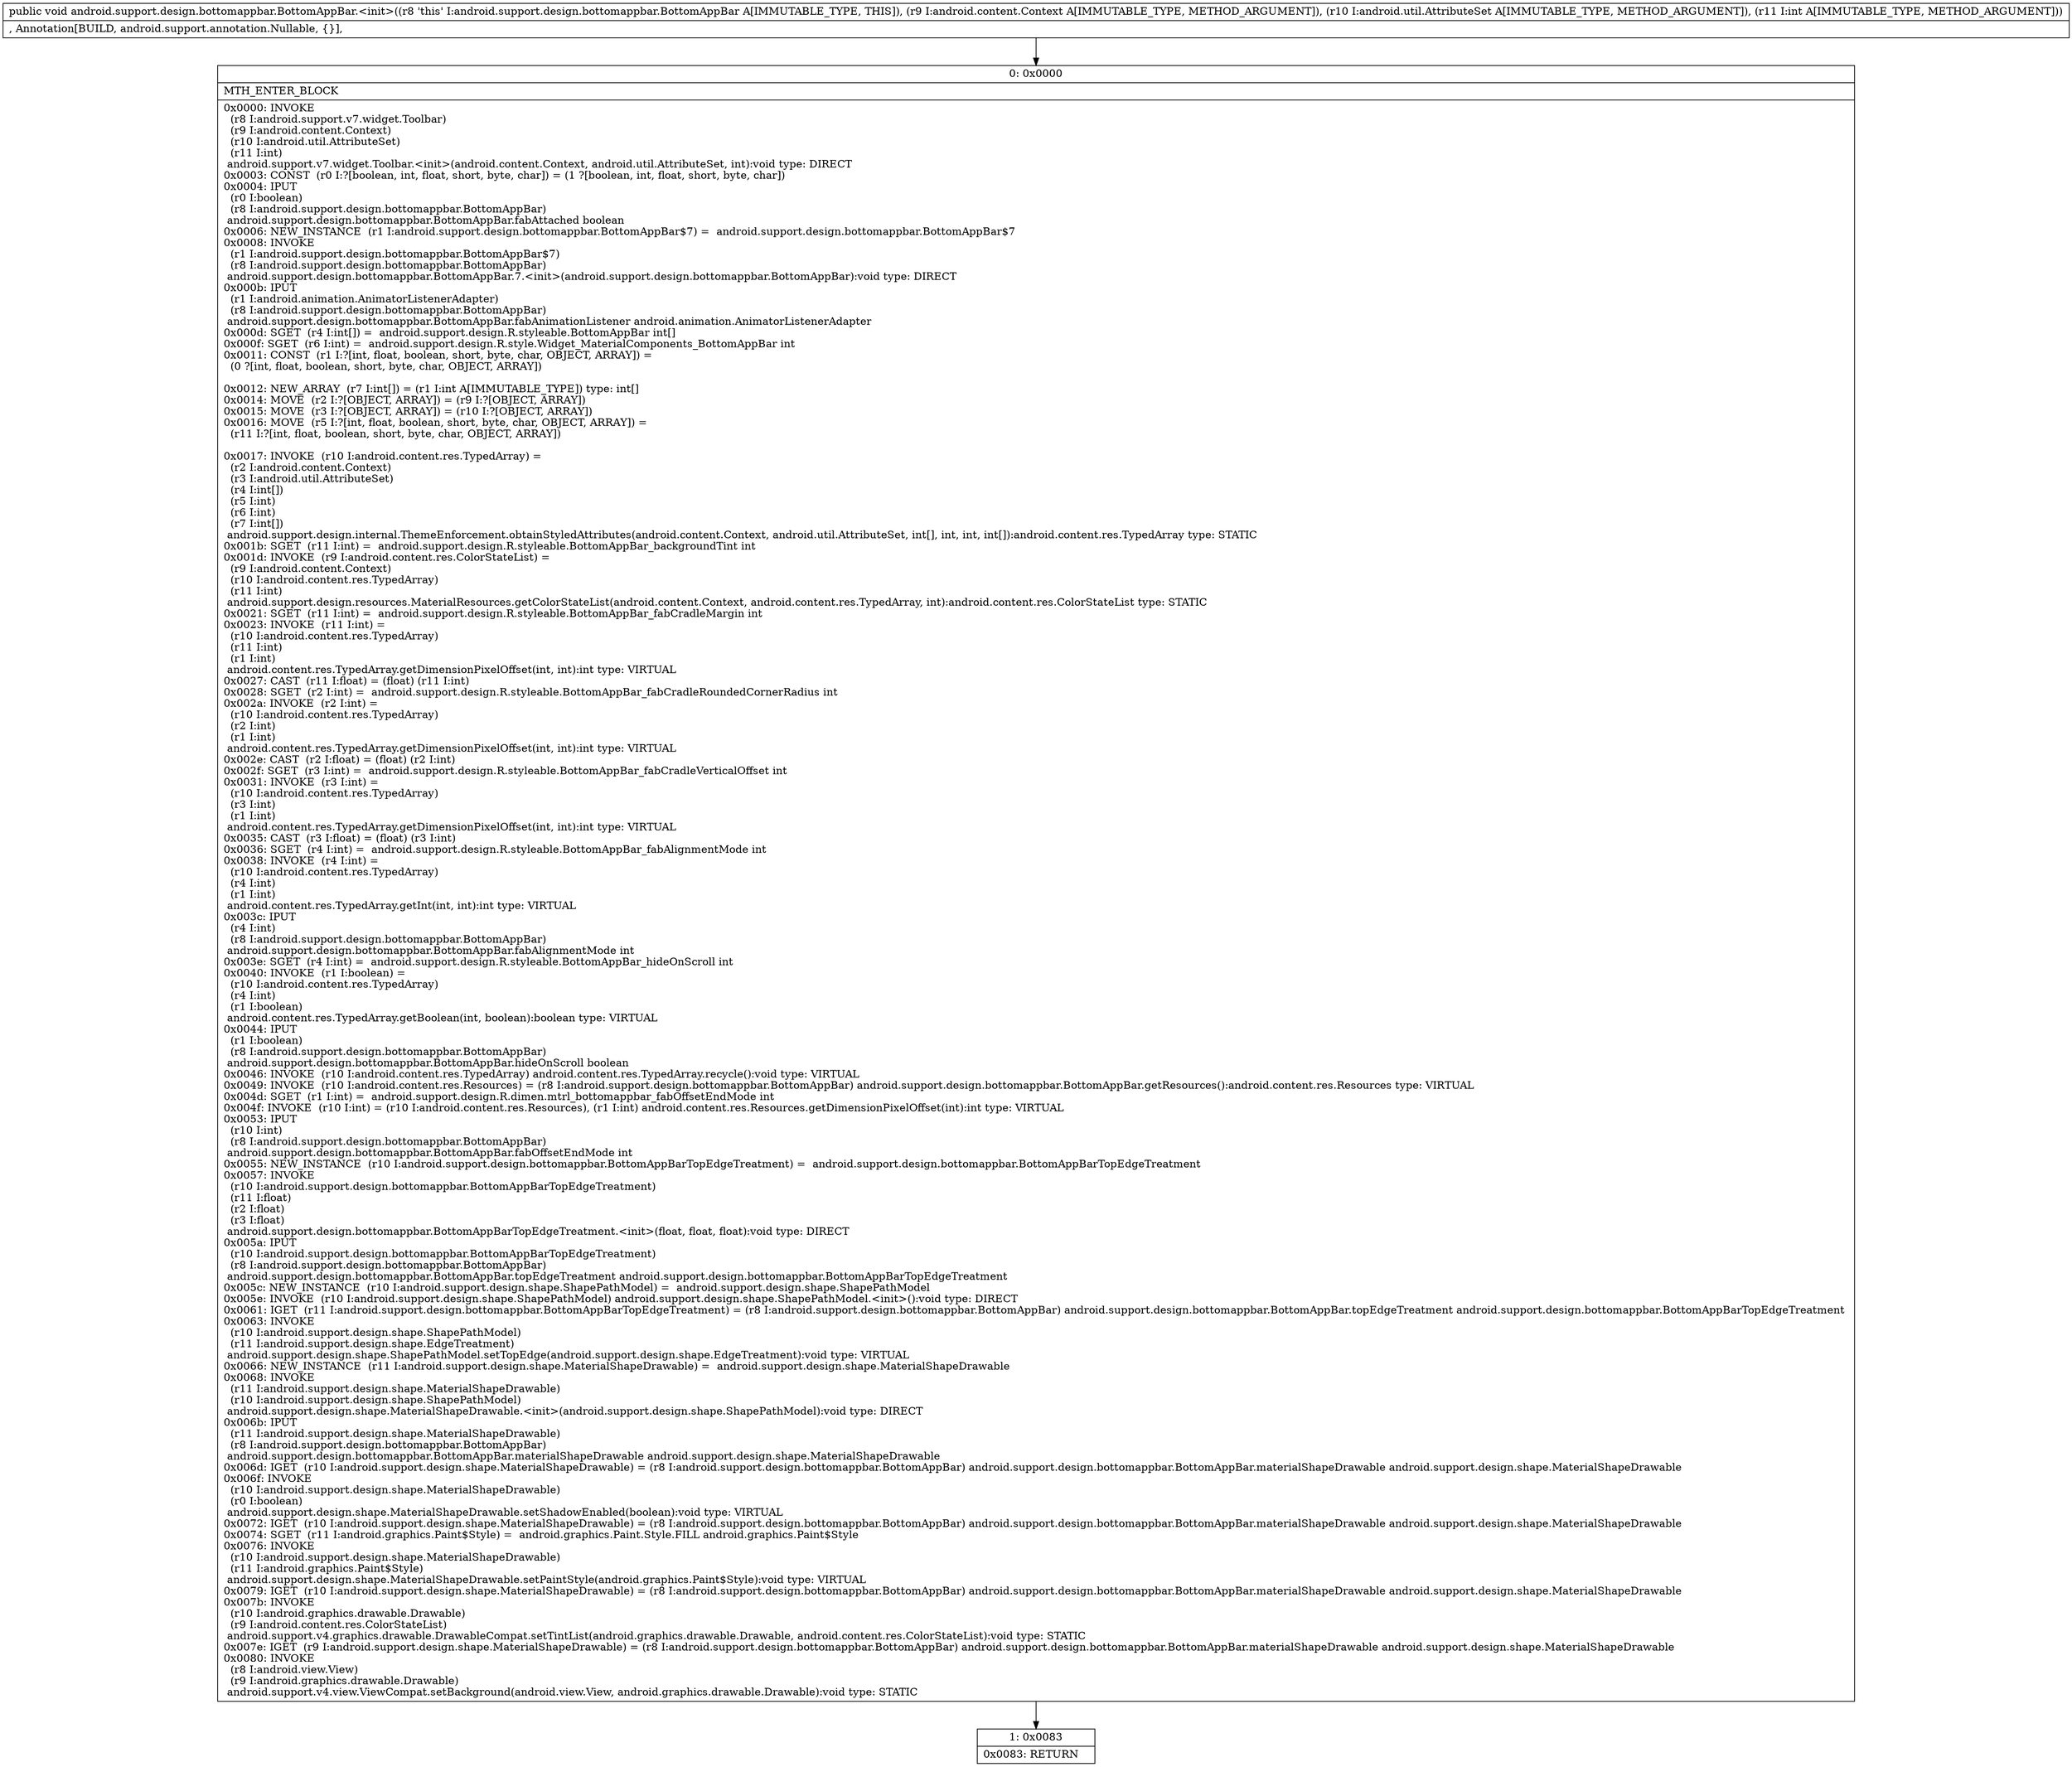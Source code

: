 digraph "CFG forandroid.support.design.bottomappbar.BottomAppBar.\<init\>(Landroid\/content\/Context;Landroid\/util\/AttributeSet;I)V" {
Node_0 [shape=record,label="{0\:\ 0x0000|MTH_ENTER_BLOCK\l|0x0000: INVOKE  \l  (r8 I:android.support.v7.widget.Toolbar)\l  (r9 I:android.content.Context)\l  (r10 I:android.util.AttributeSet)\l  (r11 I:int)\l android.support.v7.widget.Toolbar.\<init\>(android.content.Context, android.util.AttributeSet, int):void type: DIRECT \l0x0003: CONST  (r0 I:?[boolean, int, float, short, byte, char]) = (1 ?[boolean, int, float, short, byte, char]) \l0x0004: IPUT  \l  (r0 I:boolean)\l  (r8 I:android.support.design.bottomappbar.BottomAppBar)\l android.support.design.bottomappbar.BottomAppBar.fabAttached boolean \l0x0006: NEW_INSTANCE  (r1 I:android.support.design.bottomappbar.BottomAppBar$7) =  android.support.design.bottomappbar.BottomAppBar$7 \l0x0008: INVOKE  \l  (r1 I:android.support.design.bottomappbar.BottomAppBar$7)\l  (r8 I:android.support.design.bottomappbar.BottomAppBar)\l android.support.design.bottomappbar.BottomAppBar.7.\<init\>(android.support.design.bottomappbar.BottomAppBar):void type: DIRECT \l0x000b: IPUT  \l  (r1 I:android.animation.AnimatorListenerAdapter)\l  (r8 I:android.support.design.bottomappbar.BottomAppBar)\l android.support.design.bottomappbar.BottomAppBar.fabAnimationListener android.animation.AnimatorListenerAdapter \l0x000d: SGET  (r4 I:int[]) =  android.support.design.R.styleable.BottomAppBar int[] \l0x000f: SGET  (r6 I:int) =  android.support.design.R.style.Widget_MaterialComponents_BottomAppBar int \l0x0011: CONST  (r1 I:?[int, float, boolean, short, byte, char, OBJECT, ARRAY]) = \l  (0 ?[int, float, boolean, short, byte, char, OBJECT, ARRAY])\l \l0x0012: NEW_ARRAY  (r7 I:int[]) = (r1 I:int A[IMMUTABLE_TYPE]) type: int[] \l0x0014: MOVE  (r2 I:?[OBJECT, ARRAY]) = (r9 I:?[OBJECT, ARRAY]) \l0x0015: MOVE  (r3 I:?[OBJECT, ARRAY]) = (r10 I:?[OBJECT, ARRAY]) \l0x0016: MOVE  (r5 I:?[int, float, boolean, short, byte, char, OBJECT, ARRAY]) = \l  (r11 I:?[int, float, boolean, short, byte, char, OBJECT, ARRAY])\l \l0x0017: INVOKE  (r10 I:android.content.res.TypedArray) = \l  (r2 I:android.content.Context)\l  (r3 I:android.util.AttributeSet)\l  (r4 I:int[])\l  (r5 I:int)\l  (r6 I:int)\l  (r7 I:int[])\l android.support.design.internal.ThemeEnforcement.obtainStyledAttributes(android.content.Context, android.util.AttributeSet, int[], int, int, int[]):android.content.res.TypedArray type: STATIC \l0x001b: SGET  (r11 I:int) =  android.support.design.R.styleable.BottomAppBar_backgroundTint int \l0x001d: INVOKE  (r9 I:android.content.res.ColorStateList) = \l  (r9 I:android.content.Context)\l  (r10 I:android.content.res.TypedArray)\l  (r11 I:int)\l android.support.design.resources.MaterialResources.getColorStateList(android.content.Context, android.content.res.TypedArray, int):android.content.res.ColorStateList type: STATIC \l0x0021: SGET  (r11 I:int) =  android.support.design.R.styleable.BottomAppBar_fabCradleMargin int \l0x0023: INVOKE  (r11 I:int) = \l  (r10 I:android.content.res.TypedArray)\l  (r11 I:int)\l  (r1 I:int)\l android.content.res.TypedArray.getDimensionPixelOffset(int, int):int type: VIRTUAL \l0x0027: CAST  (r11 I:float) = (float) (r11 I:int) \l0x0028: SGET  (r2 I:int) =  android.support.design.R.styleable.BottomAppBar_fabCradleRoundedCornerRadius int \l0x002a: INVOKE  (r2 I:int) = \l  (r10 I:android.content.res.TypedArray)\l  (r2 I:int)\l  (r1 I:int)\l android.content.res.TypedArray.getDimensionPixelOffset(int, int):int type: VIRTUAL \l0x002e: CAST  (r2 I:float) = (float) (r2 I:int) \l0x002f: SGET  (r3 I:int) =  android.support.design.R.styleable.BottomAppBar_fabCradleVerticalOffset int \l0x0031: INVOKE  (r3 I:int) = \l  (r10 I:android.content.res.TypedArray)\l  (r3 I:int)\l  (r1 I:int)\l android.content.res.TypedArray.getDimensionPixelOffset(int, int):int type: VIRTUAL \l0x0035: CAST  (r3 I:float) = (float) (r3 I:int) \l0x0036: SGET  (r4 I:int) =  android.support.design.R.styleable.BottomAppBar_fabAlignmentMode int \l0x0038: INVOKE  (r4 I:int) = \l  (r10 I:android.content.res.TypedArray)\l  (r4 I:int)\l  (r1 I:int)\l android.content.res.TypedArray.getInt(int, int):int type: VIRTUAL \l0x003c: IPUT  \l  (r4 I:int)\l  (r8 I:android.support.design.bottomappbar.BottomAppBar)\l android.support.design.bottomappbar.BottomAppBar.fabAlignmentMode int \l0x003e: SGET  (r4 I:int) =  android.support.design.R.styleable.BottomAppBar_hideOnScroll int \l0x0040: INVOKE  (r1 I:boolean) = \l  (r10 I:android.content.res.TypedArray)\l  (r4 I:int)\l  (r1 I:boolean)\l android.content.res.TypedArray.getBoolean(int, boolean):boolean type: VIRTUAL \l0x0044: IPUT  \l  (r1 I:boolean)\l  (r8 I:android.support.design.bottomappbar.BottomAppBar)\l android.support.design.bottomappbar.BottomAppBar.hideOnScroll boolean \l0x0046: INVOKE  (r10 I:android.content.res.TypedArray) android.content.res.TypedArray.recycle():void type: VIRTUAL \l0x0049: INVOKE  (r10 I:android.content.res.Resources) = (r8 I:android.support.design.bottomappbar.BottomAppBar) android.support.design.bottomappbar.BottomAppBar.getResources():android.content.res.Resources type: VIRTUAL \l0x004d: SGET  (r1 I:int) =  android.support.design.R.dimen.mtrl_bottomappbar_fabOffsetEndMode int \l0x004f: INVOKE  (r10 I:int) = (r10 I:android.content.res.Resources), (r1 I:int) android.content.res.Resources.getDimensionPixelOffset(int):int type: VIRTUAL \l0x0053: IPUT  \l  (r10 I:int)\l  (r8 I:android.support.design.bottomappbar.BottomAppBar)\l android.support.design.bottomappbar.BottomAppBar.fabOffsetEndMode int \l0x0055: NEW_INSTANCE  (r10 I:android.support.design.bottomappbar.BottomAppBarTopEdgeTreatment) =  android.support.design.bottomappbar.BottomAppBarTopEdgeTreatment \l0x0057: INVOKE  \l  (r10 I:android.support.design.bottomappbar.BottomAppBarTopEdgeTreatment)\l  (r11 I:float)\l  (r2 I:float)\l  (r3 I:float)\l android.support.design.bottomappbar.BottomAppBarTopEdgeTreatment.\<init\>(float, float, float):void type: DIRECT \l0x005a: IPUT  \l  (r10 I:android.support.design.bottomappbar.BottomAppBarTopEdgeTreatment)\l  (r8 I:android.support.design.bottomappbar.BottomAppBar)\l android.support.design.bottomappbar.BottomAppBar.topEdgeTreatment android.support.design.bottomappbar.BottomAppBarTopEdgeTreatment \l0x005c: NEW_INSTANCE  (r10 I:android.support.design.shape.ShapePathModel) =  android.support.design.shape.ShapePathModel \l0x005e: INVOKE  (r10 I:android.support.design.shape.ShapePathModel) android.support.design.shape.ShapePathModel.\<init\>():void type: DIRECT \l0x0061: IGET  (r11 I:android.support.design.bottomappbar.BottomAppBarTopEdgeTreatment) = (r8 I:android.support.design.bottomappbar.BottomAppBar) android.support.design.bottomappbar.BottomAppBar.topEdgeTreatment android.support.design.bottomappbar.BottomAppBarTopEdgeTreatment \l0x0063: INVOKE  \l  (r10 I:android.support.design.shape.ShapePathModel)\l  (r11 I:android.support.design.shape.EdgeTreatment)\l android.support.design.shape.ShapePathModel.setTopEdge(android.support.design.shape.EdgeTreatment):void type: VIRTUAL \l0x0066: NEW_INSTANCE  (r11 I:android.support.design.shape.MaterialShapeDrawable) =  android.support.design.shape.MaterialShapeDrawable \l0x0068: INVOKE  \l  (r11 I:android.support.design.shape.MaterialShapeDrawable)\l  (r10 I:android.support.design.shape.ShapePathModel)\l android.support.design.shape.MaterialShapeDrawable.\<init\>(android.support.design.shape.ShapePathModel):void type: DIRECT \l0x006b: IPUT  \l  (r11 I:android.support.design.shape.MaterialShapeDrawable)\l  (r8 I:android.support.design.bottomappbar.BottomAppBar)\l android.support.design.bottomappbar.BottomAppBar.materialShapeDrawable android.support.design.shape.MaterialShapeDrawable \l0x006d: IGET  (r10 I:android.support.design.shape.MaterialShapeDrawable) = (r8 I:android.support.design.bottomappbar.BottomAppBar) android.support.design.bottomappbar.BottomAppBar.materialShapeDrawable android.support.design.shape.MaterialShapeDrawable \l0x006f: INVOKE  \l  (r10 I:android.support.design.shape.MaterialShapeDrawable)\l  (r0 I:boolean)\l android.support.design.shape.MaterialShapeDrawable.setShadowEnabled(boolean):void type: VIRTUAL \l0x0072: IGET  (r10 I:android.support.design.shape.MaterialShapeDrawable) = (r8 I:android.support.design.bottomappbar.BottomAppBar) android.support.design.bottomappbar.BottomAppBar.materialShapeDrawable android.support.design.shape.MaterialShapeDrawable \l0x0074: SGET  (r11 I:android.graphics.Paint$Style) =  android.graphics.Paint.Style.FILL android.graphics.Paint$Style \l0x0076: INVOKE  \l  (r10 I:android.support.design.shape.MaterialShapeDrawable)\l  (r11 I:android.graphics.Paint$Style)\l android.support.design.shape.MaterialShapeDrawable.setPaintStyle(android.graphics.Paint$Style):void type: VIRTUAL \l0x0079: IGET  (r10 I:android.support.design.shape.MaterialShapeDrawable) = (r8 I:android.support.design.bottomappbar.BottomAppBar) android.support.design.bottomappbar.BottomAppBar.materialShapeDrawable android.support.design.shape.MaterialShapeDrawable \l0x007b: INVOKE  \l  (r10 I:android.graphics.drawable.Drawable)\l  (r9 I:android.content.res.ColorStateList)\l android.support.v4.graphics.drawable.DrawableCompat.setTintList(android.graphics.drawable.Drawable, android.content.res.ColorStateList):void type: STATIC \l0x007e: IGET  (r9 I:android.support.design.shape.MaterialShapeDrawable) = (r8 I:android.support.design.bottomappbar.BottomAppBar) android.support.design.bottomappbar.BottomAppBar.materialShapeDrawable android.support.design.shape.MaterialShapeDrawable \l0x0080: INVOKE  \l  (r8 I:android.view.View)\l  (r9 I:android.graphics.drawable.Drawable)\l android.support.v4.view.ViewCompat.setBackground(android.view.View, android.graphics.drawable.Drawable):void type: STATIC \l}"];
Node_1 [shape=record,label="{1\:\ 0x0083|0x0083: RETURN   \l}"];
MethodNode[shape=record,label="{public void android.support.design.bottomappbar.BottomAppBar.\<init\>((r8 'this' I:android.support.design.bottomappbar.BottomAppBar A[IMMUTABLE_TYPE, THIS]), (r9 I:android.content.Context A[IMMUTABLE_TYPE, METHOD_ARGUMENT]), (r10 I:android.util.AttributeSet A[IMMUTABLE_TYPE, METHOD_ARGUMENT]), (r11 I:int A[IMMUTABLE_TYPE, METHOD_ARGUMENT]))  | , Annotation[BUILD, android.support.annotation.Nullable, \{\}], \l}"];
MethodNode -> Node_0;
Node_0 -> Node_1;
}

